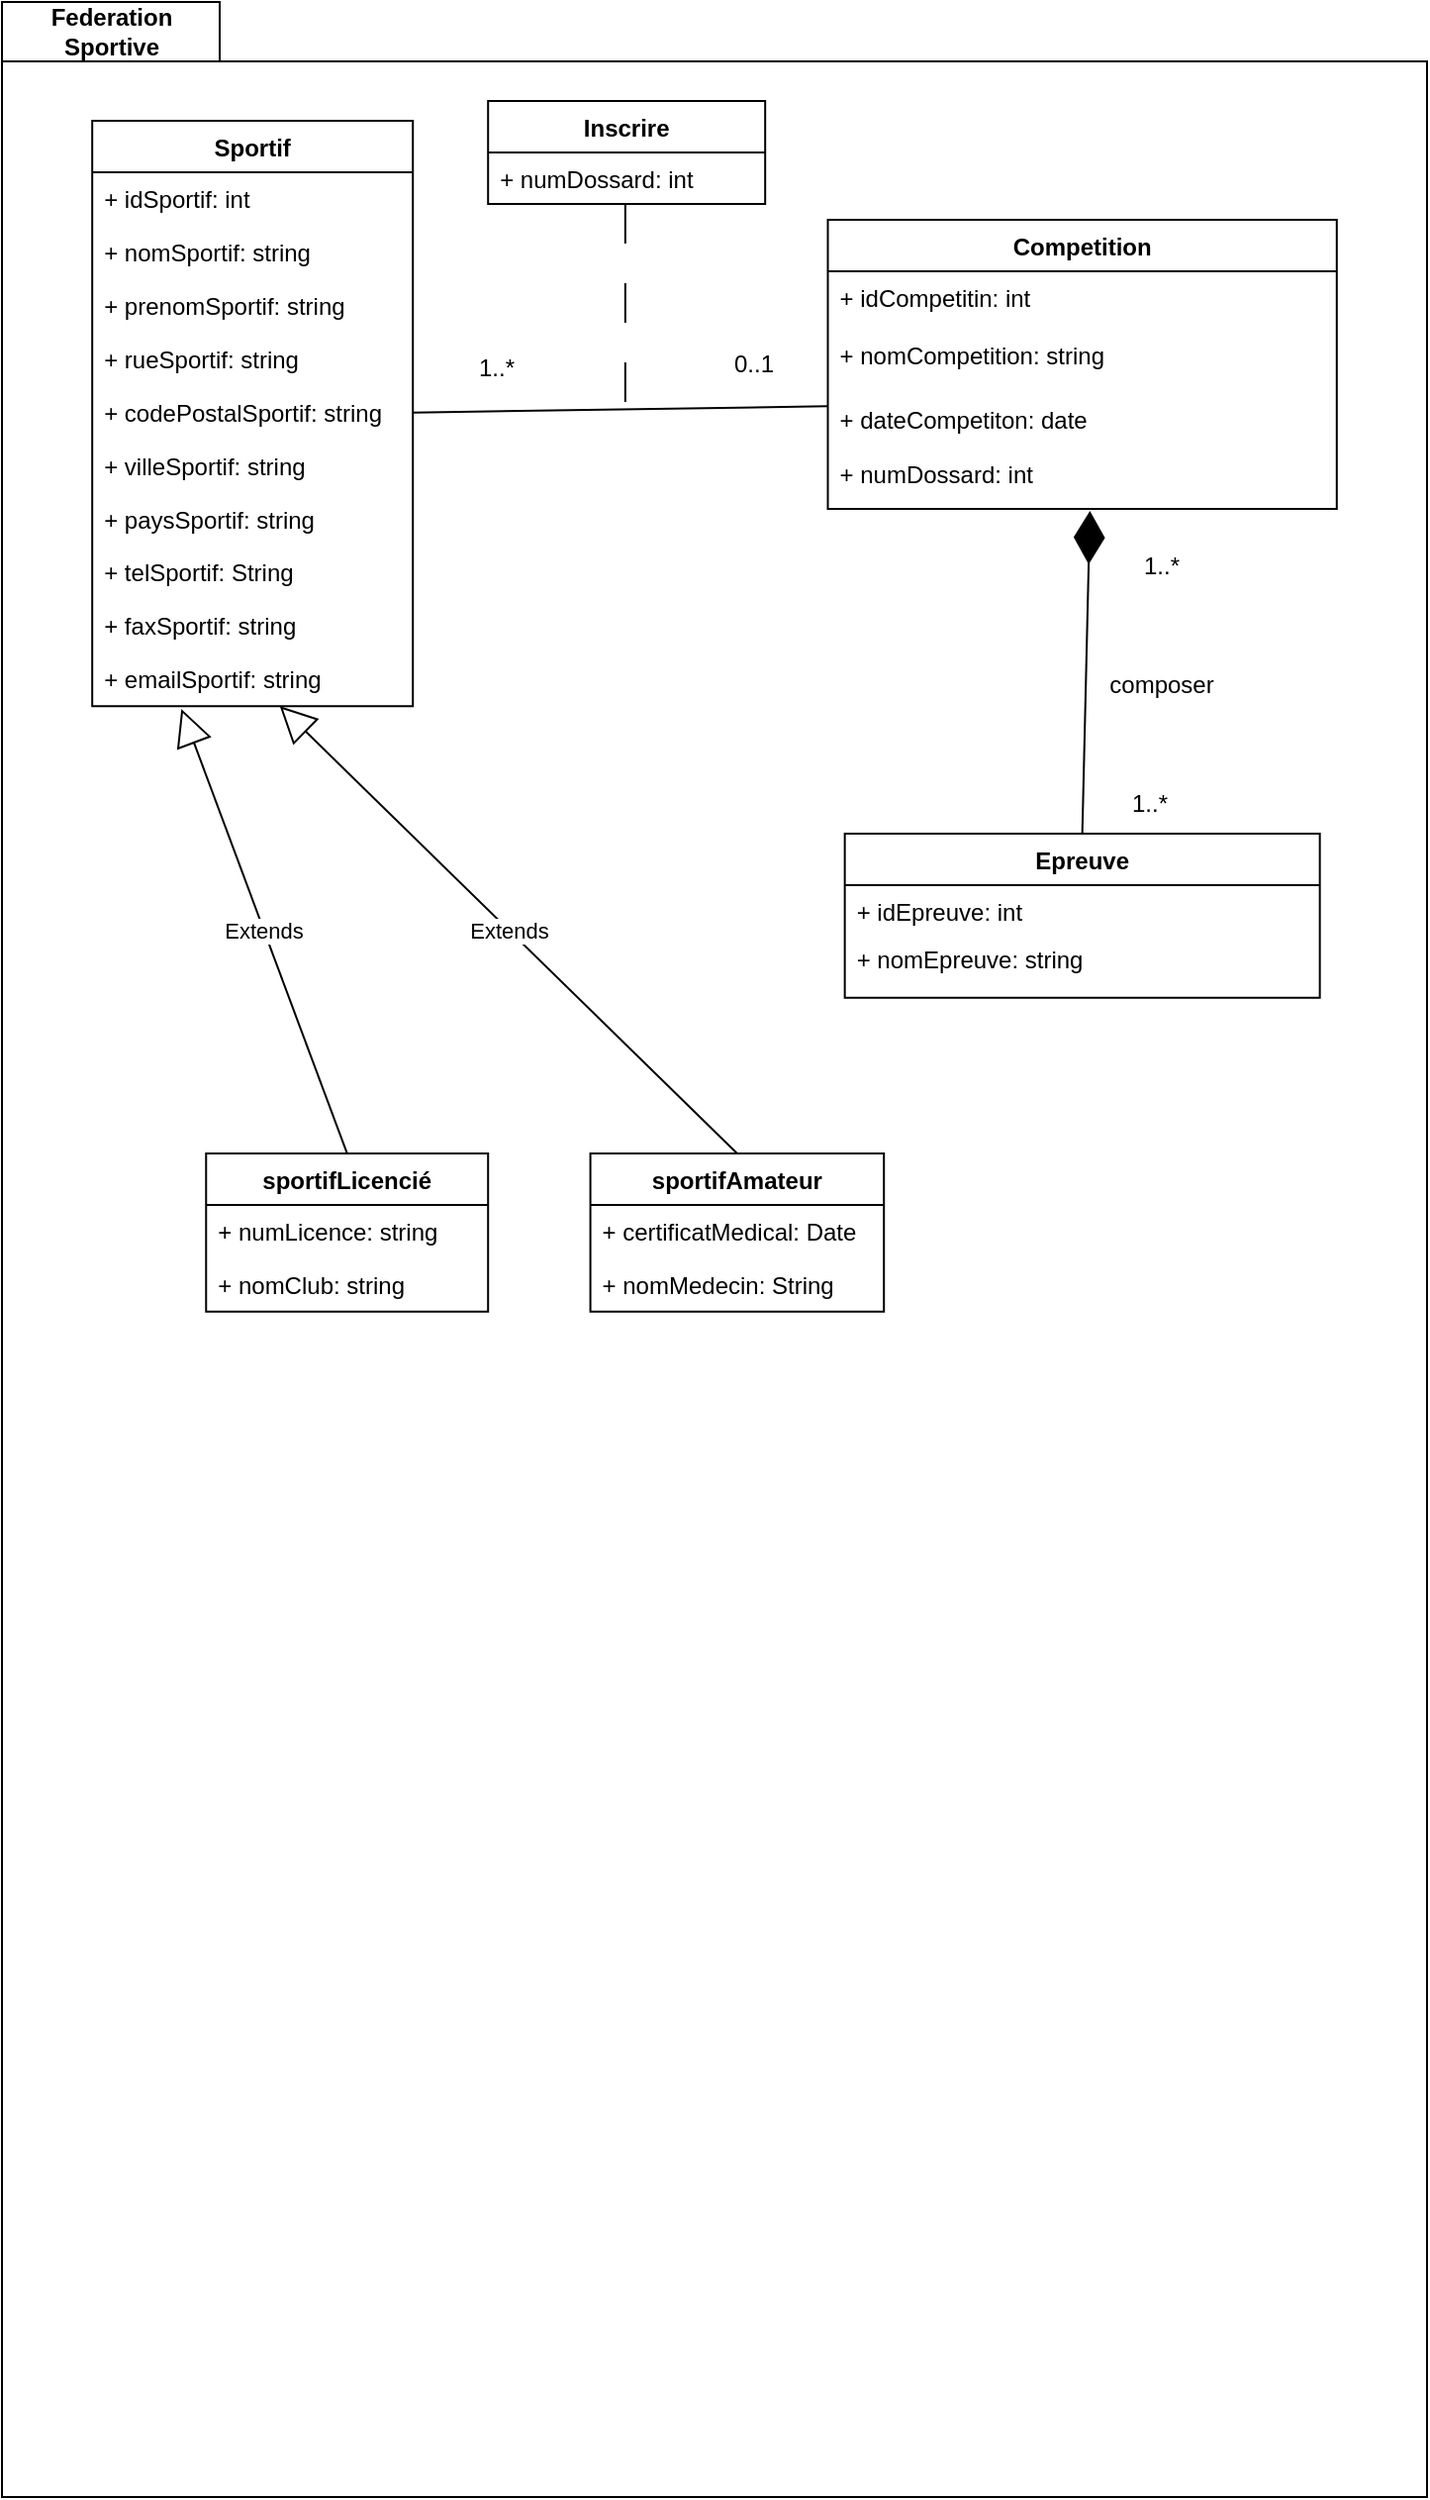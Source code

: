 <mxfile version="20.7.4" type="device"><diagram id="C5RBs43oDa-KdzZeNtuy" name="Page-1"><mxGraphModel dx="1418" dy="3166" grid="1" gridSize="10" guides="1" tooltips="1" connect="1" arrows="1" fold="1" page="1" pageScale="1" pageWidth="827" pageHeight="1169" math="0" shadow="0"><root><mxCell id="WIyWlLk6GJQsqaUBKTNV-0"/><mxCell id="WIyWlLk6GJQsqaUBKTNV-1" parent="WIyWlLk6GJQsqaUBKTNV-0"/><mxCell id="WvJxtjZ2HiDiqQLUfQ8X-5" value="Federation&lt;br&gt;Sportive" style="shape=folder;fontStyle=1;tabWidth=110;tabHeight=30;tabPosition=left;html=1;boundedLbl=1;labelInHeader=1;container=1;collapsible=0;" vertex="1" parent="WIyWlLk6GJQsqaUBKTNV-1"><mxGeometry x="40" y="-2270" width="720" height="1260" as="geometry"/></mxCell><mxCell id="WvJxtjZ2HiDiqQLUfQ8X-6" value="" style="html=1;strokeColor=none;resizeWidth=1;resizeHeight=1;fillColor=none;part=1;connectable=0;allowArrows=0;deletable=0;" vertex="1" parent="WvJxtjZ2HiDiqQLUfQ8X-5"><mxGeometry width="720" height="1230" relative="1" as="geometry"><mxPoint y="30" as="offset"/></mxGeometry></mxCell><mxCell id="HvRVq7AYw5o5QIxKxYhv-37" value="Competition" style="swimlane;fontStyle=1;childLayout=stackLayout;horizontal=1;startSize=26;fillColor=none;horizontalStack=0;resizeParent=1;resizeParentMax=0;resizeLast=0;collapsible=1;marginBottom=0;" parent="WvJxtjZ2HiDiqQLUfQ8X-5" vertex="1"><mxGeometry x="417.259" y="110.003" width="257.14" height="145.96" as="geometry"/></mxCell><mxCell id="HvRVq7AYw5o5QIxKxYhv-47" value="+ idCompetitin: int" style="text;strokeColor=none;fillColor=none;align=left;verticalAlign=top;spacingLeft=4;spacingRight=4;overflow=hidden;rotatable=0;points=[[0,0.5],[1,0.5]];portConstraint=eastwest;" parent="HvRVq7AYw5o5QIxKxYhv-37" vertex="1"><mxGeometry y="26" width="257.14" height="28.84" as="geometry"/></mxCell><mxCell id="HvRVq7AYw5o5QIxKxYhv-40" value="+ nomCompetition: string" style="text;strokeColor=none;fillColor=none;align=left;verticalAlign=top;spacingLeft=4;spacingRight=4;overflow=hidden;rotatable=0;points=[[0,0.5],[1,0.5]];portConstraint=eastwest;" parent="HvRVq7AYw5o5QIxKxYhv-37" vertex="1"><mxGeometry y="54.84" width="257.14" height="32.52" as="geometry"/></mxCell><mxCell id="HvRVq7AYw5o5QIxKxYhv-61" value="+ dateCompetiton: date" style="text;strokeColor=none;fillColor=none;align=left;verticalAlign=top;spacingLeft=4;spacingRight=4;overflow=hidden;rotatable=0;points=[[0,0.5],[1,0.5]];portConstraint=eastwest;" parent="HvRVq7AYw5o5QIxKxYhv-37" vertex="1"><mxGeometry y="87.36" width="257.14" height="27.88" as="geometry"/></mxCell><mxCell id="WvJxtjZ2HiDiqQLUfQ8X-4" value="+ numDossard: int" style="text;strokeColor=none;fillColor=none;align=left;verticalAlign=top;spacingLeft=4;spacingRight=4;overflow=hidden;rotatable=0;points=[[0,0.5],[1,0.5]];portConstraint=eastwest;" vertex="1" parent="HvRVq7AYw5o5QIxKxYhv-37"><mxGeometry y="115.24" width="257.14" height="30.72" as="geometry"/></mxCell><mxCell id="HvRVq7AYw5o5QIxKxYhv-52" value="Epreuve" style="swimlane;fontStyle=1;childLayout=stackLayout;horizontal=1;startSize=26;fillColor=none;horizontalStack=0;resizeParent=1;resizeParentMax=0;resizeLast=0;collapsible=1;marginBottom=0;" parent="WvJxtjZ2HiDiqQLUfQ8X-5" vertex="1"><mxGeometry x="425.83" y="420" width="240" height="82.84" as="geometry"/></mxCell><mxCell id="HvRVq7AYw5o5QIxKxYhv-53" value="+ idEpreuve: int" style="text;strokeColor=none;fillColor=none;align=left;verticalAlign=top;spacingLeft=4;spacingRight=4;overflow=hidden;rotatable=0;points=[[0,0.5],[1,0.5]];portConstraint=eastwest;" parent="HvRVq7AYw5o5QIxKxYhv-52" vertex="1"><mxGeometry y="26" width="240" height="24" as="geometry"/></mxCell><mxCell id="HvRVq7AYw5o5QIxKxYhv-54" value="+ nomEpreuve: string" style="text;strokeColor=none;fillColor=none;align=left;verticalAlign=top;spacingLeft=4;spacingRight=4;overflow=hidden;rotatable=0;points=[[0,0.5],[1,0.5]];portConstraint=eastwest;" parent="HvRVq7AYw5o5QIxKxYhv-52" vertex="1"><mxGeometry y="50" width="240" height="32.84" as="geometry"/></mxCell><mxCell id="HvRVq7AYw5o5QIxKxYhv-20" value="Sportif" style="swimlane;fontStyle=1;childLayout=stackLayout;horizontal=1;startSize=26;fillColor=none;horizontalStack=0;resizeParent=1;resizeParentMax=0;resizeLast=0;collapsible=1;marginBottom=0;" parent="WvJxtjZ2HiDiqQLUfQ8X-5" vertex="1"><mxGeometry x="45.6" y="60" width="162" height="295.63" as="geometry"/></mxCell><mxCell id="HvRVq7AYw5o5QIxKxYhv-46" value="+ idSportif: int" style="text;strokeColor=none;fillColor=none;align=left;verticalAlign=top;spacingLeft=4;spacingRight=4;overflow=hidden;rotatable=0;points=[[0,0.5],[1,0.5]];portConstraint=eastwest;" parent="HvRVq7AYw5o5QIxKxYhv-20" vertex="1"><mxGeometry y="26" width="162" height="26.963" as="geometry"/></mxCell><mxCell id="HvRVq7AYw5o5QIxKxYhv-21" value="+ nomSportif: string" style="text;strokeColor=none;fillColor=none;align=left;verticalAlign=top;spacingLeft=4;spacingRight=4;overflow=hidden;rotatable=0;points=[[0,0.5],[1,0.5]];portConstraint=eastwest;" parent="HvRVq7AYw5o5QIxKxYhv-20" vertex="1"><mxGeometry y="52.963" width="162" height="26.963" as="geometry"/></mxCell><mxCell id="HvRVq7AYw5o5QIxKxYhv-22" value="+ prenomSportif: string" style="text;strokeColor=none;fillColor=none;align=left;verticalAlign=top;spacingLeft=4;spacingRight=4;overflow=hidden;rotatable=0;points=[[0,0.5],[1,0.5]];portConstraint=eastwest;" parent="HvRVq7AYw5o5QIxKxYhv-20" vertex="1"><mxGeometry y="79.926" width="162" height="26.963" as="geometry"/></mxCell><mxCell id="WvJxtjZ2HiDiqQLUfQ8X-0" value="+ rueSportif: string" style="text;strokeColor=none;fillColor=none;align=left;verticalAlign=top;spacingLeft=4;spacingRight=4;overflow=hidden;rotatable=0;points=[[0,0.5],[1,0.5]];portConstraint=eastwest;" vertex="1" parent="HvRVq7AYw5o5QIxKxYhv-20"><mxGeometry y="106.889" width="162" height="26.963" as="geometry"/></mxCell><mxCell id="WvJxtjZ2HiDiqQLUfQ8X-1" value="+ codePostalSportif: string" style="text;strokeColor=none;fillColor=none;align=left;verticalAlign=top;spacingLeft=4;spacingRight=4;overflow=hidden;rotatable=0;points=[[0,0.5],[1,0.5]];portConstraint=eastwest;" vertex="1" parent="HvRVq7AYw5o5QIxKxYhv-20"><mxGeometry y="133.852" width="162" height="26.963" as="geometry"/></mxCell><mxCell id="WvJxtjZ2HiDiqQLUfQ8X-2" value="+ villeSportif: string" style="text;strokeColor=none;fillColor=none;align=left;verticalAlign=top;spacingLeft=4;spacingRight=4;overflow=hidden;rotatable=0;points=[[0,0.5],[1,0.5]];portConstraint=eastwest;" vertex="1" parent="HvRVq7AYw5o5QIxKxYhv-20"><mxGeometry y="160.815" width="162" height="26.963" as="geometry"/></mxCell><mxCell id="WvJxtjZ2HiDiqQLUfQ8X-3" value="+ paysSportif: string" style="text;strokeColor=none;fillColor=none;align=left;verticalAlign=top;spacingLeft=4;spacingRight=4;overflow=hidden;rotatable=0;points=[[0,0.5],[1,0.5]];portConstraint=eastwest;" vertex="1" parent="HvRVq7AYw5o5QIxKxYhv-20"><mxGeometry y="187.778" width="162" height="26.963" as="geometry"/></mxCell><mxCell id="HvRVq7AYw5o5QIxKxYhv-23" value="+ telSportif: String" style="text;strokeColor=none;fillColor=none;align=left;verticalAlign=top;spacingLeft=4;spacingRight=4;overflow=hidden;rotatable=0;points=[[0,0.5],[1,0.5]];portConstraint=eastwest;" parent="HvRVq7AYw5o5QIxKxYhv-20" vertex="1"><mxGeometry y="214.741" width="162" height="26.963" as="geometry"/></mxCell><mxCell id="HvRVq7AYw5o5QIxKxYhv-24" value="+ faxSportif: string" style="text;strokeColor=none;fillColor=none;align=left;verticalAlign=top;spacingLeft=4;spacingRight=4;overflow=hidden;rotatable=0;points=[[0,0.5],[1,0.5]];portConstraint=eastwest;" parent="HvRVq7AYw5o5QIxKxYhv-20" vertex="1"><mxGeometry y="241.704" width="162" height="26.963" as="geometry"/></mxCell><mxCell id="HvRVq7AYw5o5QIxKxYhv-25" value="+ emailSportif: string" style="text;strokeColor=none;fillColor=none;align=left;verticalAlign=top;spacingLeft=4;spacingRight=4;overflow=hidden;rotatable=0;points=[[0,0.5],[1,0.5]];portConstraint=eastwest;" parent="HvRVq7AYw5o5QIxKxYhv-20" vertex="1"><mxGeometry y="268.667" width="162" height="26.963" as="geometry"/></mxCell><mxCell id="HvRVq7AYw5o5QIxKxYhv-27" value="sportifLicencié" style="swimlane;fontStyle=1;childLayout=stackLayout;horizontal=1;startSize=26;fillColor=none;horizontalStack=0;resizeParent=1;resizeParentMax=0;resizeLast=0;collapsible=1;marginBottom=0;" parent="WvJxtjZ2HiDiqQLUfQ8X-5" vertex="1"><mxGeometry x="103.13" y="581.481" width="142.47" height="79.926" as="geometry"/></mxCell><mxCell id="HvRVq7AYw5o5QIxKxYhv-28" value="+ numLicence: string" style="text;strokeColor=none;fillColor=none;align=left;verticalAlign=top;spacingLeft=4;spacingRight=4;overflow=hidden;rotatable=0;points=[[0,0.5],[1,0.5]];portConstraint=eastwest;" parent="HvRVq7AYw5o5QIxKxYhv-27" vertex="1"><mxGeometry y="26" width="142.47" height="26.963" as="geometry"/></mxCell><mxCell id="HvRVq7AYw5o5QIxKxYhv-29" value="+ nomClub: string" style="text;strokeColor=none;fillColor=none;align=left;verticalAlign=top;spacingLeft=4;spacingRight=4;overflow=hidden;rotatable=0;points=[[0,0.5],[1,0.5]];portConstraint=eastwest;" parent="HvRVq7AYw5o5QIxKxYhv-27" vertex="1"><mxGeometry y="52.963" width="142.47" height="26.963" as="geometry"/></mxCell><mxCell id="HvRVq7AYw5o5QIxKxYhv-36" value="Extends" style="endArrow=block;endSize=16;endFill=0;html=1;rounded=0;exitX=0.5;exitY=0;exitDx=0;exitDy=0;entryX=0.278;entryY=1.051;entryDx=0;entryDy=0;entryPerimeter=0;" parent="WvJxtjZ2HiDiqQLUfQ8X-5" source="HvRVq7AYw5o5QIxKxYhv-27" target="HvRVq7AYw5o5QIxKxYhv-25" edge="1"><mxGeometry width="160" relative="1" as="geometry"><mxPoint x="353.915" y="1089.63" as="sourcePoint"/><mxPoint x="216.318" y="315.693" as="targetPoint"/></mxGeometry></mxCell><mxCell id="HvRVq7AYw5o5QIxKxYhv-31" value="sportifAmateur" style="swimlane;fontStyle=1;childLayout=stackLayout;horizontal=1;startSize=26;fillColor=none;horizontalStack=0;resizeParent=1;resizeParentMax=0;resizeLast=0;collapsible=1;marginBottom=0;" parent="WvJxtjZ2HiDiqQLUfQ8X-5" vertex="1"><mxGeometry x="297.29" y="581.481" width="148.31" height="79.926" as="geometry"/></mxCell><mxCell id="HvRVq7AYw5o5QIxKxYhv-32" value="+ certificatMedical: Date " style="text;strokeColor=none;fillColor=none;align=left;verticalAlign=top;spacingLeft=4;spacingRight=4;overflow=hidden;rotatable=0;points=[[0,0.5],[1,0.5]];portConstraint=eastwest;" parent="HvRVq7AYw5o5QIxKxYhv-31" vertex="1"><mxGeometry y="26" width="148.31" height="26.963" as="geometry"/></mxCell><mxCell id="WvJxtjZ2HiDiqQLUfQ8X-9" value="+ nomMedecin: String" style="text;strokeColor=none;fillColor=none;align=left;verticalAlign=top;spacingLeft=4;spacingRight=4;overflow=hidden;rotatable=0;points=[[0,0.5],[1,0.5]];portConstraint=eastwest;" vertex="1" parent="HvRVq7AYw5o5QIxKxYhv-31"><mxGeometry y="52.963" width="148.31" height="26.963" as="geometry"/></mxCell><mxCell id="HvRVq7AYw5o5QIxKxYhv-35" value="Extends" style="endArrow=block;endSize=16;endFill=0;html=1;rounded=0;exitX=0.5;exitY=0;exitDx=0;exitDy=0;" parent="WvJxtjZ2HiDiqQLUfQ8X-5" source="HvRVq7AYw5o5QIxKxYhv-31" target="HvRVq7AYw5o5QIxKxYhv-25" edge="1"><mxGeometry width="160" relative="1" as="geometry"><mxPoint x="447.271" y="905.017" as="sourcePoint"/><mxPoint x="291.972" y="316.745" as="targetPoint"/></mxGeometry></mxCell><mxCell id="WvJxtjZ2HiDiqQLUfQ8X-13" value="Inscrire" style="swimlane;fontStyle=1;childLayout=stackLayout;horizontal=1;startSize=26;fillColor=none;horizontalStack=0;resizeParent=1;resizeParentMax=0;resizeLast=0;collapsible=1;marginBottom=0;" vertex="1" parent="WvJxtjZ2HiDiqQLUfQ8X-5"><mxGeometry x="245.6" y="50" width="140" height="52" as="geometry"/></mxCell><mxCell id="WvJxtjZ2HiDiqQLUfQ8X-14" value="+ numDossard: int" style="text;strokeColor=none;fillColor=none;align=left;verticalAlign=top;spacingLeft=4;spacingRight=4;overflow=hidden;rotatable=0;points=[[0,0.5],[1,0.5]];portConstraint=eastwest;" vertex="1" parent="WvJxtjZ2HiDiqQLUfQ8X-13"><mxGeometry y="26" width="140" height="26" as="geometry"/></mxCell><mxCell id="WvJxtjZ2HiDiqQLUfQ8X-17" value="" style="endArrow=none;html=1;rounded=0;entryX=0;entryY=0.244;entryDx=0;entryDy=0;entryPerimeter=0;exitX=1;exitY=0.5;exitDx=0;exitDy=0;" edge="1" parent="WvJxtjZ2HiDiqQLUfQ8X-5" source="WvJxtjZ2HiDiqQLUfQ8X-1" target="HvRVq7AYw5o5QIxKxYhv-61"><mxGeometry width="50" height="50" relative="1" as="geometry"><mxPoint x="280.6" y="240" as="sourcePoint"/><mxPoint x="330.6" y="190" as="targetPoint"/></mxGeometry></mxCell><mxCell id="WvJxtjZ2HiDiqQLUfQ8X-19" value="" style="line;strokeWidth=1;direction=south;html=1;dashed=1;dashPattern=20 20;" vertex="1" parent="WvJxtjZ2HiDiqQLUfQ8X-5"><mxGeometry x="309.93" y="102" width="10" height="100" as="geometry"/></mxCell><mxCell id="WvJxtjZ2HiDiqQLUfQ8X-22" value="" style="endArrow=diamondThin;endFill=1;endSize=24;html=1;rounded=0;entryX=0.515;entryY=1.034;entryDx=0;entryDy=0;exitX=0.5;exitY=0;exitDx=0;exitDy=0;entryPerimeter=0;" edge="1" parent="WvJxtjZ2HiDiqQLUfQ8X-5" source="HvRVq7AYw5o5QIxKxYhv-52" target="WvJxtjZ2HiDiqQLUfQ8X-4"><mxGeometry width="160" relative="1" as="geometry"><mxPoint x="246.6" y="-100" as="sourcePoint"/><mxPoint x="405.6" y="-100" as="targetPoint"/></mxGeometry></mxCell><mxCell id="WvJxtjZ2HiDiqQLUfQ8X-23" value="composer" style="text;html=1;strokeColor=none;fillColor=none;align=center;verticalAlign=middle;whiteSpace=wrap;rounded=0;" vertex="1" parent="WvJxtjZ2HiDiqQLUfQ8X-5"><mxGeometry x="555.6" y="330" width="60" height="30" as="geometry"/></mxCell><mxCell id="WvJxtjZ2HiDiqQLUfQ8X-24" value="1..*" style="text;html=1;strokeColor=none;fillColor=none;align=center;verticalAlign=middle;whiteSpace=wrap;rounded=0;" vertex="1" parent="WvJxtjZ2HiDiqQLUfQ8X-5"><mxGeometry x="555.6" y="270" width="60" height="30" as="geometry"/></mxCell><mxCell id="WvJxtjZ2HiDiqQLUfQ8X-25" value="1..*" style="text;html=1;strokeColor=none;fillColor=none;align=center;verticalAlign=middle;whiteSpace=wrap;rounded=0;" vertex="1" parent="WvJxtjZ2HiDiqQLUfQ8X-5"><mxGeometry x="550" y="390" width="60" height="30" as="geometry"/></mxCell><mxCell id="WvJxtjZ2HiDiqQLUfQ8X-26" value="1..*" style="text;html=1;strokeColor=none;fillColor=none;align=center;verticalAlign=middle;whiteSpace=wrap;rounded=0;" vertex="1" parent="WvJxtjZ2HiDiqQLUfQ8X-5"><mxGeometry x="220" y="170" width="60" height="30" as="geometry"/></mxCell><mxCell id="WvJxtjZ2HiDiqQLUfQ8X-27" value="0..1" style="text;html=1;strokeColor=none;fillColor=none;align=center;verticalAlign=middle;whiteSpace=wrap;rounded=0;" vertex="1" parent="WvJxtjZ2HiDiqQLUfQ8X-5"><mxGeometry x="350" y="167.98" width="60" height="30" as="geometry"/></mxCell></root></mxGraphModel></diagram></mxfile>